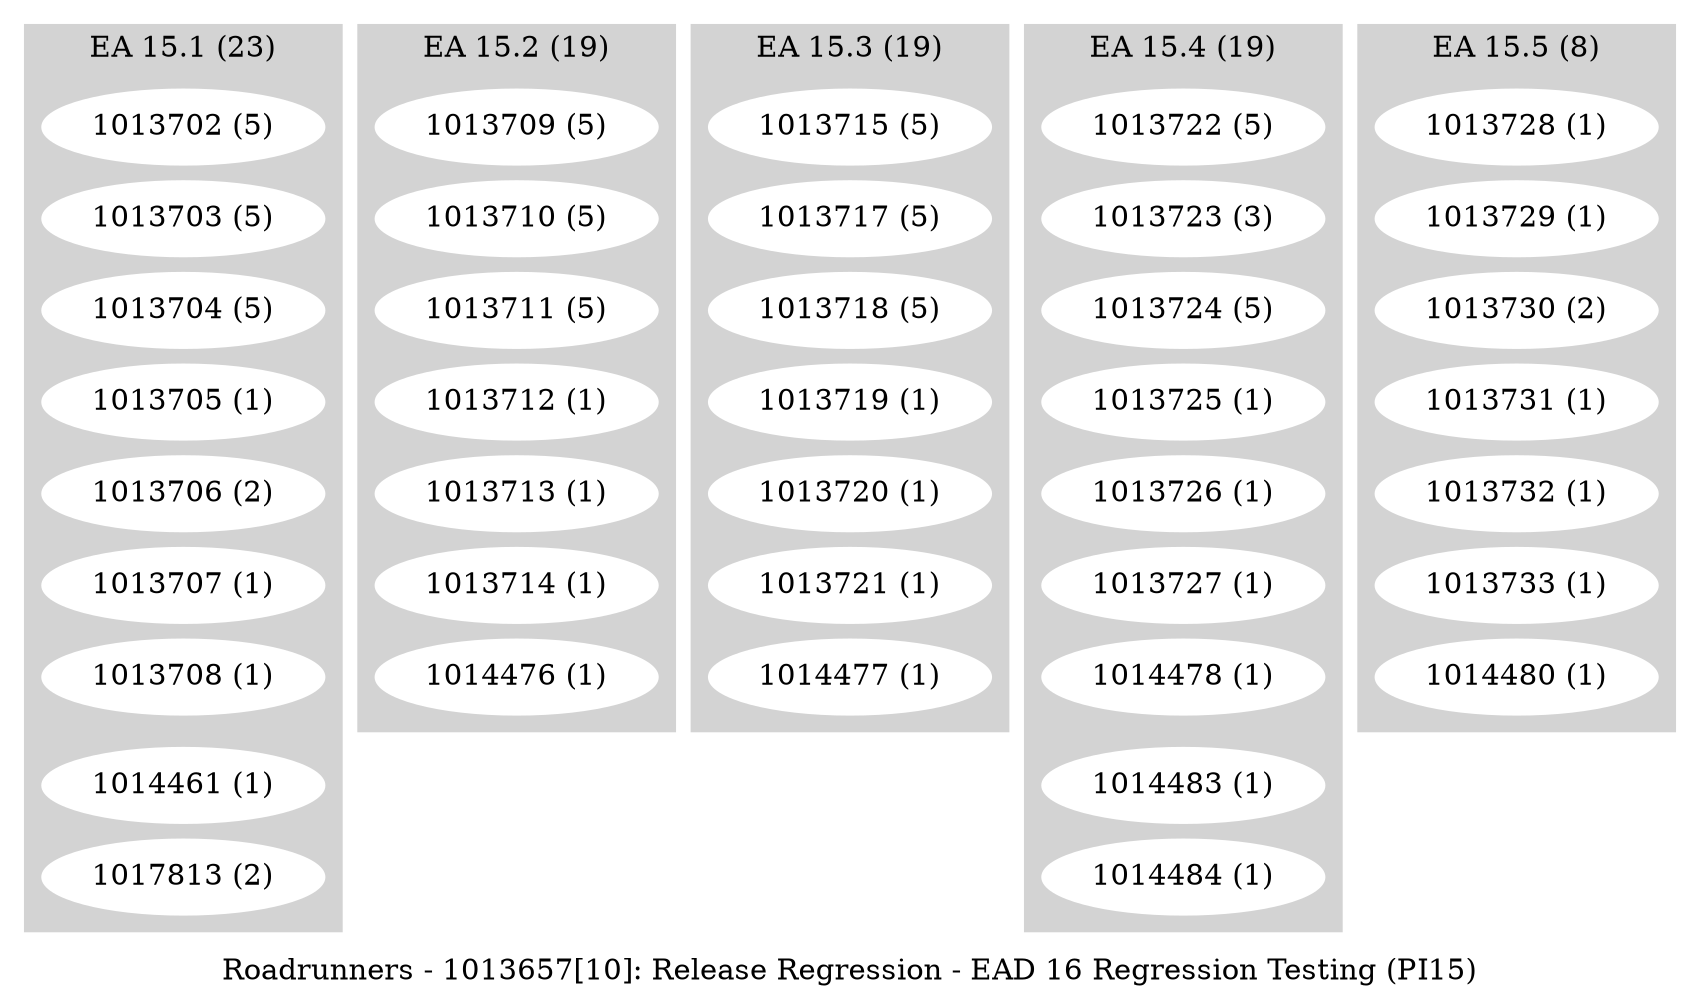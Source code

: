 digraph G {
    label = "Roadrunners - 1013657[10]: Release Regression - EAD 16 Regression Testing (PI15)";
    ranksep = .1
    subgraph cluster_1 {
        style=filled;
        color=lightgrey;
        node [style=filled,color=white];
        "1013702 (5)" ->       
        "1013703 (5)" ->       
        "1013704 (5)" ->       
        "1013705 (1)" ->       
        "1013706 (2)" ->       
        "1013707 (1)" ->       
        "1013708 (1)" ->       
        "1014461 (1)" ->       
        "1017813 (2)"
        [style=invis];
        label = "EA 15.1 (23)";
    }
    subgraph cluster_2 {
        style=filled;
        color=lightgrey;
        node [style=filled,color=white];
        "1013709 (5)" ->       
        "1013710 (5)" ->       
        "1013711 (5)" ->       
        "1013712 (1)" ->       
        "1013713 (1)" ->       
        "1013714 (1)" ->       
        "1014476 (1)"
        [style=invis];
        label = "EA 15.2 (19)";
    }
    subgraph cluster_3 {
        style=filled;
        color=lightgrey;
        node [style=filled,color=white];
        "1013715 (5)" ->       
        "1013717 (5)" ->       
        "1013718 (5)" ->       
        "1013719 (1)" ->       
        "1013720 (1)" ->       
        "1013721 (1)" ->       
        "1014477 (1)"
        [style=invis];
        label = "EA 15.3 (19)";
    }
    subgraph cluster_4 {
        style=filled;
        color=lightgrey;
        node [style=filled,color=white];
        "1013722 (5)" ->       
        "1013723 (3)" ->       
        "1013724 (5)" ->       
        "1013725 (1)" ->       
        "1013726 (1)" ->       
        "1013727 (1)" ->       
        "1014478 (1)" ->       
        "1014483 (1)" ->       
        "1014484 (1)"
        [style=invis];
        label = "EA 15.4 (19)";
    }
    subgraph cluster_5 {
        style=filled;
        color=lightgrey;
        node [style=filled,color=white];
        "1013728 (1)" ->       
        "1013729 (1)" ->       
        "1013730 (2)" ->       
        "1013731 (1)" ->       
        "1013732 (1)" ->       
        "1013733 (1)" ->       
        "1014480 (1)"
        [style=invis];
        label = "EA 15.5 (8)";
    }
}
